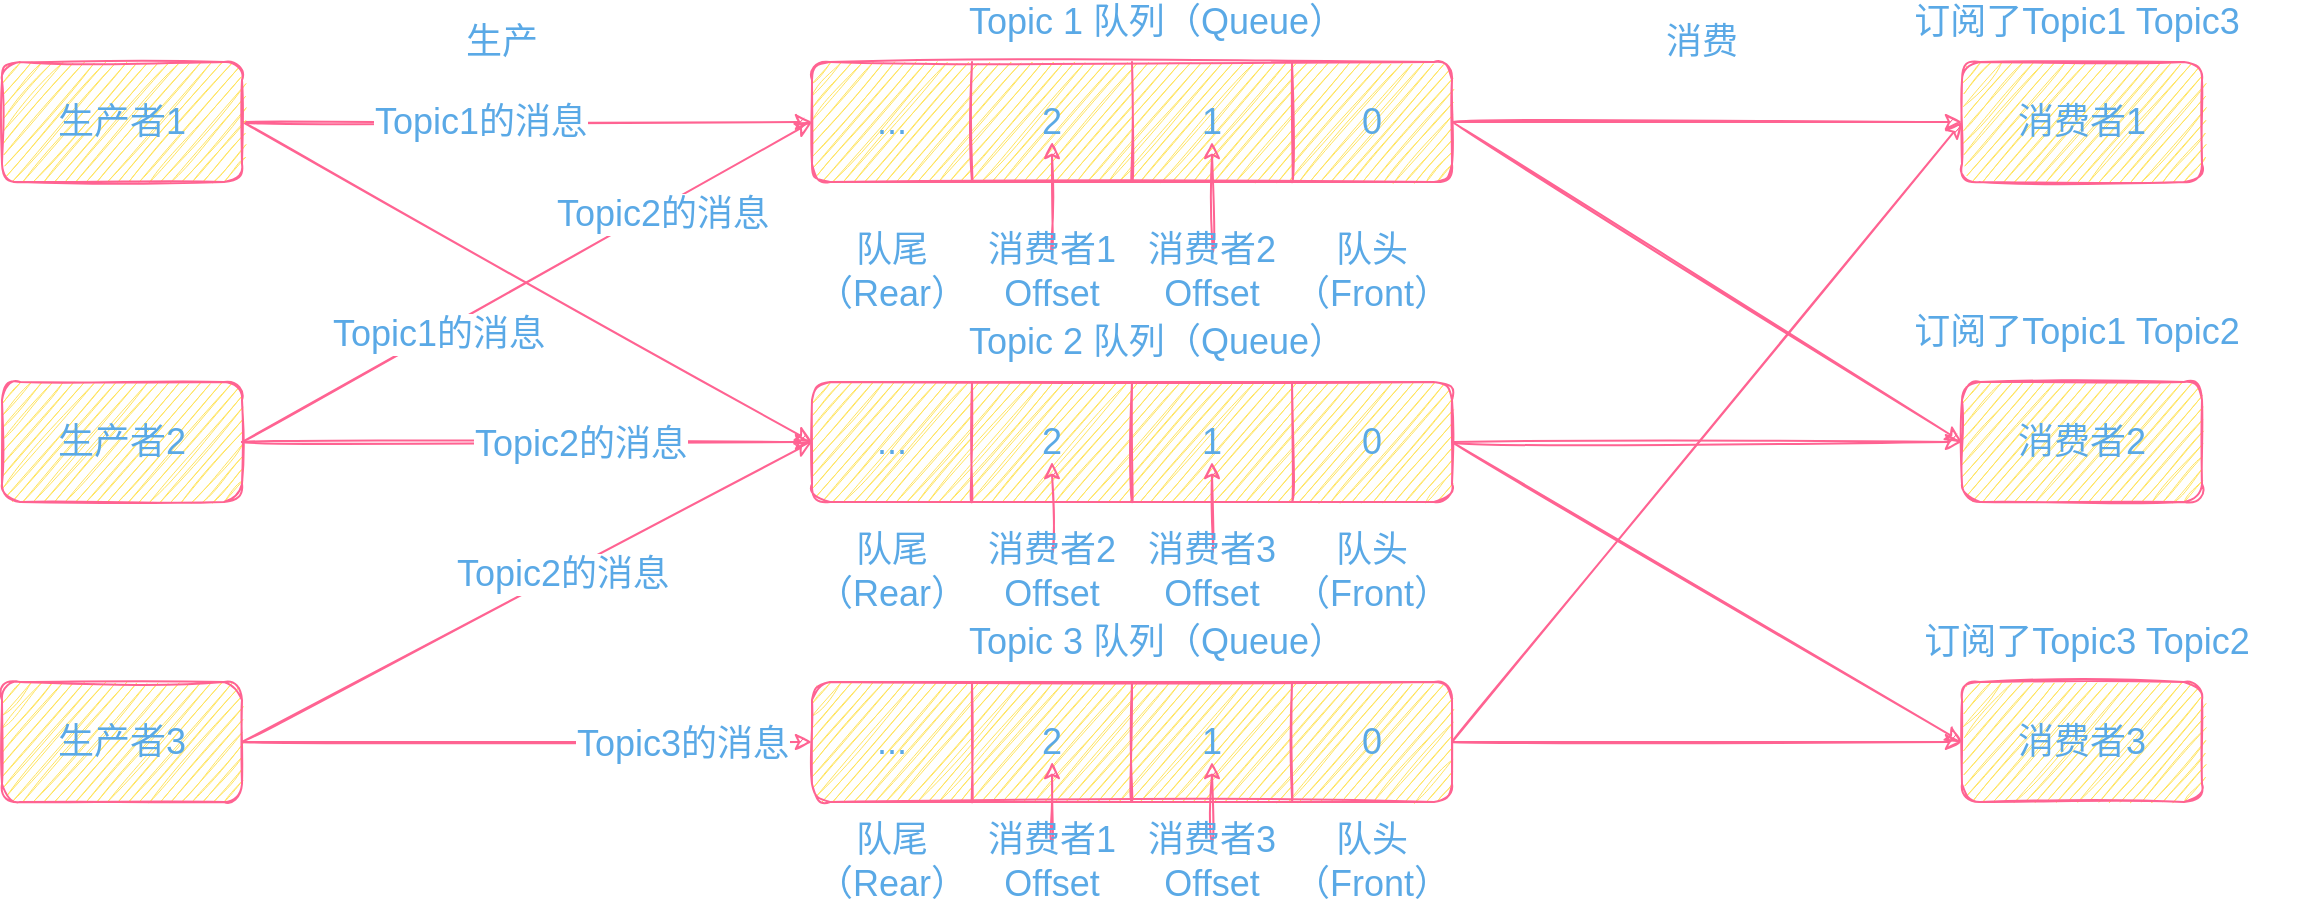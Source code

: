 <mxfile version="14.6.13" type="device"><diagram id="C5RBs43oDa-KdzZeNtuy" name="Page-1"><mxGraphModel dx="1422" dy="822" grid="1" gridSize="10" guides="1" tooltips="1" connect="1" arrows="1" fold="1" page="1" pageScale="1" pageWidth="827" pageHeight="1169" math="0" shadow="0"><root><mxCell id="WIyWlLk6GJQsqaUBKTNV-0"/><mxCell id="WIyWlLk6GJQsqaUBKTNV-1" parent="WIyWlLk6GJQsqaUBKTNV-0"/><mxCell id="ebx-KD4Jq0WjCSRhzEiU-69" style="edgeStyle=none;orthogonalLoop=1;jettySize=auto;html=1;exitX=1;exitY=0.5;exitDx=0;exitDy=0;entryX=0;entryY=0.5;entryDx=0;entryDy=0;fontSize=18;strokeColor=#FF6392;fontColor=#5AA9E6;sketch=1;curved=1;" edge="1" parent="WIyWlLk6GJQsqaUBKTNV-1" source="ebx-KD4Jq0WjCSRhzEiU-62" target="ebx-KD4Jq0WjCSRhzEiU-4"><mxGeometry relative="1" as="geometry"/></mxCell><mxCell id="ebx-KD4Jq0WjCSRhzEiU-70" value="Topic1的消息" style="edgeLabel;html=1;align=center;verticalAlign=middle;resizable=0;points=[];fontSize=18;fontColor=#5AA9E6;sketch=1;rounded=1;" vertex="1" connectable="0" parent="ebx-KD4Jq0WjCSRhzEiU-69"><mxGeometry x="-0.315" y="-1" relative="1" as="geometry"><mxPoint as="offset"/></mxGeometry></mxCell><mxCell id="ebx-KD4Jq0WjCSRhzEiU-64" style="edgeStyle=orthogonalEdgeStyle;orthogonalLoop=1;jettySize=auto;html=1;exitX=1;exitY=0.5;exitDx=0;exitDy=0;entryX=0;entryY=0.5;entryDx=0;entryDy=0;fontSize=18;strokeColor=#FF6392;fontColor=#5AA9E6;sketch=1;curved=1;" edge="1" parent="WIyWlLk6GJQsqaUBKTNV-1" source="ebx-KD4Jq0WjCSRhzEiU-1" target="ebx-KD4Jq0WjCSRhzEiU-4"><mxGeometry relative="1" as="geometry"/></mxCell><mxCell id="ebx-KD4Jq0WjCSRhzEiU-65" value="Topic1的消息" style="edgeLabel;html=1;align=center;verticalAlign=middle;resizable=0;points=[];fontSize=18;fontColor=#5AA9E6;sketch=1;rounded=1;" vertex="1" connectable="0" parent="ebx-KD4Jq0WjCSRhzEiU-64"><mxGeometry x="-0.165" relative="1" as="geometry"><mxPoint as="offset"/></mxGeometry></mxCell><mxCell id="ebx-KD4Jq0WjCSRhzEiU-67" style="orthogonalLoop=1;jettySize=auto;html=1;exitX=1;exitY=0.5;exitDx=0;exitDy=0;entryX=0;entryY=0.5;entryDx=0;entryDy=0;fontSize=18;strokeColor=#FF6392;fontColor=#5AA9E6;sketch=1;curved=1;" edge="1" parent="WIyWlLk6GJQsqaUBKTNV-1" source="ebx-KD4Jq0WjCSRhzEiU-1" target="ebx-KD4Jq0WjCSRhzEiU-23"><mxGeometry relative="1" as="geometry"/></mxCell><mxCell id="ebx-KD4Jq0WjCSRhzEiU-68" value="Topic2的消息" style="edgeLabel;html=1;align=center;verticalAlign=middle;resizable=0;points=[];fontSize=18;fontColor=#5AA9E6;sketch=1;rounded=1;" vertex="1" connectable="0" parent="ebx-KD4Jq0WjCSRhzEiU-67"><mxGeometry x="0.312" y="2" relative="1" as="geometry"><mxPoint x="22" y="-58" as="offset"/></mxGeometry></mxCell><mxCell id="ebx-KD4Jq0WjCSRhzEiU-1" value="生产者1" style="whiteSpace=wrap;html=1;fontSize=18;fillColor=#FFE45E;strokeColor=#FF6392;fontColor=#5AA9E6;sketch=1;rounded=1;" vertex="1" parent="WIyWlLk6GJQsqaUBKTNV-1"><mxGeometry x="40" y="155" width="120" height="60" as="geometry"/></mxCell><mxCell id="ebx-KD4Jq0WjCSRhzEiU-58" value="消费者1" style="whiteSpace=wrap;html=1;fontSize=18;fillColor=#FFE45E;strokeColor=#FF6392;fontColor=#5AA9E6;sketch=1;rounded=1;" vertex="1" parent="WIyWlLk6GJQsqaUBKTNV-1"><mxGeometry x="1020" y="155" width="120" height="60" as="geometry"/></mxCell><mxCell id="ebx-KD4Jq0WjCSRhzEiU-60" value="消费者2" style="whiteSpace=wrap;html=1;fontSize=18;fillColor=#FFE45E;strokeColor=#FF6392;fontColor=#5AA9E6;sketch=1;rounded=1;" vertex="1" parent="WIyWlLk6GJQsqaUBKTNV-1"><mxGeometry x="1020" y="315" width="120" height="60" as="geometry"/></mxCell><mxCell id="ebx-KD4Jq0WjCSRhzEiU-82" style="edgeStyle=none;orthogonalLoop=1;jettySize=auto;html=1;exitX=1;exitY=0.5;exitDx=0;exitDy=0;fontSize=18;strokeColor=#FF6392;fontColor=#5AA9E6;sketch=1;curved=1;" edge="1" parent="WIyWlLk6GJQsqaUBKTNV-1" source="ebx-KD4Jq0WjCSRhzEiU-4"><mxGeometry relative="1" as="geometry"><mxPoint x="1020" y="185" as="targetPoint"/></mxGeometry></mxCell><mxCell id="ebx-KD4Jq0WjCSRhzEiU-83" style="edgeStyle=none;orthogonalLoop=1;jettySize=auto;html=1;exitX=1;exitY=0.5;exitDx=0;exitDy=0;entryX=0;entryY=0.5;entryDx=0;entryDy=0;fontSize=18;strokeColor=#FF6392;fontColor=#5AA9E6;sketch=1;curved=1;" edge="1" parent="WIyWlLk6GJQsqaUBKTNV-1" source="ebx-KD4Jq0WjCSRhzEiU-4" target="ebx-KD4Jq0WjCSRhzEiU-60"><mxGeometry relative="1" as="geometry"/></mxCell><mxCell id="ebx-KD4Jq0WjCSRhzEiU-4" value="" style="whiteSpace=wrap;html=1;fontSize=18;fillColor=#FFE45E;strokeColor=#FF6392;fontColor=#5AA9E6;sketch=1;rounded=1;" vertex="1" parent="WIyWlLk6GJQsqaUBKTNV-1"><mxGeometry x="445" y="155" width="320" height="60" as="geometry"/></mxCell><mxCell id="ebx-KD4Jq0WjCSRhzEiU-7" value="Topic 1 队列（Queue）" style="text;html=1;strokeColor=none;fillColor=none;align=center;verticalAlign=middle;whiteSpace=wrap;fontSize=18;fontColor=#5AA9E6;sketch=1;rounded=1;" vertex="1" parent="WIyWlLk6GJQsqaUBKTNV-1"><mxGeometry x="490" y="125" width="255" height="20" as="geometry"/></mxCell><mxCell id="ebx-KD4Jq0WjCSRhzEiU-8" value="队头（Front）" style="text;html=1;strokeColor=none;fillColor=none;align=center;verticalAlign=middle;whiteSpace=wrap;fontSize=18;fontColor=#5AA9E6;sketch=1;rounded=1;" vertex="1" parent="WIyWlLk6GJQsqaUBKTNV-1"><mxGeometry x="685" y="250" width="80" height="20" as="geometry"/></mxCell><mxCell id="ebx-KD4Jq0WjCSRhzEiU-9" value="队尾（Rear）" style="text;html=1;strokeColor=none;fillColor=none;align=center;verticalAlign=middle;whiteSpace=wrap;fontSize=18;fontColor=#5AA9E6;sketch=1;rounded=1;" vertex="1" parent="WIyWlLk6GJQsqaUBKTNV-1"><mxGeometry x="440" y="250" width="90" height="20" as="geometry"/></mxCell><mxCell id="ebx-KD4Jq0WjCSRhzEiU-10" value="" style="endArrow=none;html=1;entryX=0.25;entryY=0;entryDx=0;entryDy=0;exitX=0.25;exitY=1;exitDx=0;exitDy=0;fontSize=18;strokeColor=#FF6392;fontColor=#5AA9E6;sketch=1;curved=1;" edge="1" parent="WIyWlLk6GJQsqaUBKTNV-1" source="ebx-KD4Jq0WjCSRhzEiU-4" target="ebx-KD4Jq0WjCSRhzEiU-4"><mxGeometry x="440" y="125" width="50" height="50" as="geometry"><mxPoint x="515" y="215" as="sourcePoint"/><mxPoint x="545" y="185" as="targetPoint"/></mxGeometry></mxCell><mxCell id="ebx-KD4Jq0WjCSRhzEiU-11" value="" style="endArrow=none;html=1;exitX=0.5;exitY=1;exitDx=0;exitDy=0;fontSize=18;strokeColor=#FF6392;fontColor=#5AA9E6;sketch=1;curved=1;" edge="1" parent="WIyWlLk6GJQsqaUBKTNV-1" source="ebx-KD4Jq0WjCSRhzEiU-4"><mxGeometry x="440" y="125" width="50" height="50" as="geometry"><mxPoint x="535" y="225" as="sourcePoint"/><mxPoint x="605" y="155" as="targetPoint"/></mxGeometry></mxCell><mxCell id="ebx-KD4Jq0WjCSRhzEiU-13" value="" style="endArrow=none;html=1;exitX=0.75;exitY=1;exitDx=0;exitDy=0;entryX=0.75;entryY=0;entryDx=0;entryDy=0;fontSize=18;strokeColor=#FF6392;fontColor=#5AA9E6;sketch=1;curved=1;" edge="1" parent="WIyWlLk6GJQsqaUBKTNV-1" source="ebx-KD4Jq0WjCSRhzEiU-4" target="ebx-KD4Jq0WjCSRhzEiU-4"><mxGeometry x="440" y="125" width="50" height="50" as="geometry"><mxPoint x="615" y="225" as="sourcePoint"/><mxPoint x="615" y="165" as="targetPoint"/></mxGeometry></mxCell><mxCell id="ebx-KD4Jq0WjCSRhzEiU-14" value="0" style="text;html=1;strokeColor=none;fillColor=none;align=center;verticalAlign=middle;whiteSpace=wrap;fontSize=18;fontColor=#5AA9E6;sketch=1;rounded=1;" vertex="1" parent="WIyWlLk6GJQsqaUBKTNV-1"><mxGeometry x="705" y="175" width="40" height="20" as="geometry"/></mxCell><mxCell id="ebx-KD4Jq0WjCSRhzEiU-15" value="1" style="text;html=1;strokeColor=none;fillColor=none;align=center;verticalAlign=middle;whiteSpace=wrap;fontSize=18;fontColor=#5AA9E6;sketch=1;rounded=1;" vertex="1" parent="WIyWlLk6GJQsqaUBKTNV-1"><mxGeometry x="625" y="175" width="40" height="20" as="geometry"/></mxCell><mxCell id="ebx-KD4Jq0WjCSRhzEiU-16" value="2" style="text;html=1;strokeColor=none;fillColor=none;align=center;verticalAlign=middle;whiteSpace=wrap;fontSize=18;fontColor=#5AA9E6;sketch=1;rounded=1;" vertex="1" parent="WIyWlLk6GJQsqaUBKTNV-1"><mxGeometry x="545" y="175" width="40" height="20" as="geometry"/></mxCell><mxCell id="ebx-KD4Jq0WjCSRhzEiU-17" value="..." style="text;html=1;strokeColor=none;fillColor=none;align=center;verticalAlign=middle;whiteSpace=wrap;fontSize=18;fontColor=#5AA9E6;sketch=1;rounded=1;" vertex="1" parent="WIyWlLk6GJQsqaUBKTNV-1"><mxGeometry x="465" y="175" width="40" height="20" as="geometry"/></mxCell><mxCell id="ebx-KD4Jq0WjCSRhzEiU-84" style="edgeStyle=none;orthogonalLoop=1;jettySize=auto;html=1;exitX=1;exitY=0.5;exitDx=0;exitDy=0;fontSize=18;strokeColor=#FF6392;fontColor=#5AA9E6;sketch=1;curved=1;" edge="1" parent="WIyWlLk6GJQsqaUBKTNV-1" source="ebx-KD4Jq0WjCSRhzEiU-23"><mxGeometry relative="1" as="geometry"><mxPoint x="1020" y="345" as="targetPoint"/></mxGeometry></mxCell><mxCell id="ebx-KD4Jq0WjCSRhzEiU-86" style="edgeStyle=none;orthogonalLoop=1;jettySize=auto;html=1;exitX=1;exitY=0.5;exitDx=0;exitDy=0;entryX=0;entryY=0.5;entryDx=0;entryDy=0;fontSize=18;strokeColor=#FF6392;fontColor=#5AA9E6;sketch=1;curved=1;" edge="1" parent="WIyWlLk6GJQsqaUBKTNV-1" source="ebx-KD4Jq0WjCSRhzEiU-23" target="ebx-KD4Jq0WjCSRhzEiU-39"><mxGeometry relative="1" as="geometry"/></mxCell><mxCell id="ebx-KD4Jq0WjCSRhzEiU-23" value="" style="whiteSpace=wrap;html=1;fontSize=18;fillColor=#FFE45E;strokeColor=#FF6392;fontColor=#5AA9E6;sketch=1;rounded=1;" vertex="1" parent="WIyWlLk6GJQsqaUBKTNV-1"><mxGeometry x="445" y="315" width="320" height="60" as="geometry"/></mxCell><mxCell id="ebx-KD4Jq0WjCSRhzEiU-27" value="队头（Front）" style="text;html=1;strokeColor=none;fillColor=none;align=center;verticalAlign=middle;whiteSpace=wrap;fontSize=18;fontColor=#5AA9E6;sketch=1;rounded=1;" vertex="1" parent="WIyWlLk6GJQsqaUBKTNV-1"><mxGeometry x="685" y="400" width="80" height="20" as="geometry"/></mxCell><mxCell id="ebx-KD4Jq0WjCSRhzEiU-28" value="队尾（Rear）" style="text;html=1;strokeColor=none;fillColor=none;align=center;verticalAlign=middle;whiteSpace=wrap;fontSize=18;fontColor=#5AA9E6;sketch=1;rounded=1;" vertex="1" parent="WIyWlLk6GJQsqaUBKTNV-1"><mxGeometry x="440" y="400" width="90" height="20" as="geometry"/></mxCell><mxCell id="ebx-KD4Jq0WjCSRhzEiU-29" value="" style="endArrow=none;html=1;entryX=0.25;entryY=0;entryDx=0;entryDy=0;exitX=0.25;exitY=1;exitDx=0;exitDy=0;fontSize=18;strokeColor=#FF6392;fontColor=#5AA9E6;sketch=1;curved=1;" edge="1" parent="WIyWlLk6GJQsqaUBKTNV-1" source="ebx-KD4Jq0WjCSRhzEiU-23" target="ebx-KD4Jq0WjCSRhzEiU-23"><mxGeometry x="440" y="285" width="50" height="50" as="geometry"><mxPoint x="515" y="375" as="sourcePoint"/><mxPoint x="545" y="345" as="targetPoint"/></mxGeometry></mxCell><mxCell id="ebx-KD4Jq0WjCSRhzEiU-30" value="" style="endArrow=none;html=1;exitX=0.5;exitY=1;exitDx=0;exitDy=0;fontSize=18;strokeColor=#FF6392;fontColor=#5AA9E6;sketch=1;curved=1;" edge="1" parent="WIyWlLk6GJQsqaUBKTNV-1" source="ebx-KD4Jq0WjCSRhzEiU-23"><mxGeometry x="440" y="285" width="50" height="50" as="geometry"><mxPoint x="535" y="385" as="sourcePoint"/><mxPoint x="605" y="315" as="targetPoint"/></mxGeometry></mxCell><mxCell id="ebx-KD4Jq0WjCSRhzEiU-32" value="" style="endArrow=none;html=1;exitX=0.75;exitY=1;exitDx=0;exitDy=0;entryX=0.75;entryY=0;entryDx=0;entryDy=0;fontSize=18;strokeColor=#FF6392;fontColor=#5AA9E6;sketch=1;curved=1;" edge="1" parent="WIyWlLk6GJQsqaUBKTNV-1" source="ebx-KD4Jq0WjCSRhzEiU-23" target="ebx-KD4Jq0WjCSRhzEiU-23"><mxGeometry x="440" y="285" width="50" height="50" as="geometry"><mxPoint x="615" y="385" as="sourcePoint"/><mxPoint x="615" y="325" as="targetPoint"/></mxGeometry></mxCell><mxCell id="ebx-KD4Jq0WjCSRhzEiU-33" value="0" style="text;html=1;strokeColor=none;fillColor=none;align=center;verticalAlign=middle;whiteSpace=wrap;fontSize=18;fontColor=#5AA9E6;sketch=1;rounded=1;" vertex="1" parent="WIyWlLk6GJQsqaUBKTNV-1"><mxGeometry x="705" y="335" width="40" height="20" as="geometry"/></mxCell><mxCell id="ebx-KD4Jq0WjCSRhzEiU-34" value="1" style="text;html=1;strokeColor=none;fillColor=none;align=center;verticalAlign=middle;whiteSpace=wrap;fontSize=18;fontColor=#5AA9E6;sketch=1;rounded=1;" vertex="1" parent="WIyWlLk6GJQsqaUBKTNV-1"><mxGeometry x="625" y="335" width="40" height="20" as="geometry"/></mxCell><mxCell id="ebx-KD4Jq0WjCSRhzEiU-35" value="2" style="text;html=1;strokeColor=none;fillColor=none;align=center;verticalAlign=middle;whiteSpace=wrap;fontSize=18;fontColor=#5AA9E6;sketch=1;rounded=1;" vertex="1" parent="WIyWlLk6GJQsqaUBKTNV-1"><mxGeometry x="545" y="335" width="40" height="20" as="geometry"/></mxCell><mxCell id="ebx-KD4Jq0WjCSRhzEiU-36" value="..." style="text;html=1;strokeColor=none;fillColor=none;align=center;verticalAlign=middle;whiteSpace=wrap;fontSize=18;fontColor=#5AA9E6;sketch=1;rounded=1;" vertex="1" parent="WIyWlLk6GJQsqaUBKTNV-1"><mxGeometry x="465" y="335" width="40" height="20" as="geometry"/></mxCell><mxCell id="ebx-KD4Jq0WjCSRhzEiU-56" value="Topic 2 队列（Queue）" style="text;html=1;strokeColor=none;fillColor=none;align=center;verticalAlign=middle;whiteSpace=wrap;fontSize=18;fontColor=#5AA9E6;sketch=1;rounded=1;" vertex="1" parent="WIyWlLk6GJQsqaUBKTNV-1"><mxGeometry x="490" y="285" width="255" height="20" as="geometry"/></mxCell><mxCell id="ebx-KD4Jq0WjCSRhzEiU-81" style="edgeStyle=none;orthogonalLoop=1;jettySize=auto;html=1;exitX=1;exitY=0.5;exitDx=0;exitDy=0;entryX=0;entryY=0.5;entryDx=0;entryDy=0;fontSize=18;strokeColor=#FF6392;fontColor=#5AA9E6;sketch=1;curved=1;" edge="1" parent="WIyWlLk6GJQsqaUBKTNV-1" source="ebx-KD4Jq0WjCSRhzEiU-38" target="ebx-KD4Jq0WjCSRhzEiU-58"><mxGeometry relative="1" as="geometry"/></mxCell><mxCell id="ebx-KD4Jq0WjCSRhzEiU-85" style="edgeStyle=none;orthogonalLoop=1;jettySize=auto;html=1;exitX=1;exitY=0.5;exitDx=0;exitDy=0;entryX=0;entryY=0.5;entryDx=0;entryDy=0;fontSize=18;strokeColor=#FF6392;fontColor=#5AA9E6;sketch=1;curved=1;" edge="1" parent="WIyWlLk6GJQsqaUBKTNV-1" source="ebx-KD4Jq0WjCSRhzEiU-38" target="ebx-KD4Jq0WjCSRhzEiU-39"><mxGeometry relative="1" as="geometry"/></mxCell><mxCell id="ebx-KD4Jq0WjCSRhzEiU-38" value="" style="whiteSpace=wrap;html=1;fontSize=18;fillColor=#FFE45E;strokeColor=#FF6392;fontColor=#5AA9E6;sketch=1;rounded=1;" vertex="1" parent="WIyWlLk6GJQsqaUBKTNV-1"><mxGeometry x="445" y="465" width="320" height="60" as="geometry"/></mxCell><mxCell id="ebx-KD4Jq0WjCSRhzEiU-39" value="消费者3" style="whiteSpace=wrap;html=1;fontSize=18;fillColor=#FFE45E;strokeColor=#FF6392;fontColor=#5AA9E6;sketch=1;rounded=1;" vertex="1" parent="WIyWlLk6GJQsqaUBKTNV-1"><mxGeometry x="1020" y="465" width="120" height="60" as="geometry"/></mxCell><mxCell id="ebx-KD4Jq0WjCSRhzEiU-42" value="队头（Front）" style="text;html=1;strokeColor=none;fillColor=none;align=center;verticalAlign=middle;whiteSpace=wrap;fontSize=18;fontColor=#5AA9E6;sketch=1;rounded=1;" vertex="1" parent="WIyWlLk6GJQsqaUBKTNV-1"><mxGeometry x="685" y="545" width="80" height="20" as="geometry"/></mxCell><mxCell id="ebx-KD4Jq0WjCSRhzEiU-43" value="队尾（Rear）" style="text;html=1;strokeColor=none;fillColor=none;align=center;verticalAlign=middle;whiteSpace=wrap;fontSize=18;fontColor=#5AA9E6;sketch=1;rounded=1;" vertex="1" parent="WIyWlLk6GJQsqaUBKTNV-1"><mxGeometry x="440" y="545" width="90" height="20" as="geometry"/></mxCell><mxCell id="ebx-KD4Jq0WjCSRhzEiU-44" value="" style="endArrow=none;html=1;entryX=0.25;entryY=0;entryDx=0;entryDy=0;exitX=0.25;exitY=1;exitDx=0;exitDy=0;fontSize=18;strokeColor=#FF6392;fontColor=#5AA9E6;sketch=1;curved=1;" edge="1" parent="WIyWlLk6GJQsqaUBKTNV-1" source="ebx-KD4Jq0WjCSRhzEiU-38" target="ebx-KD4Jq0WjCSRhzEiU-38"><mxGeometry x="440" y="435" width="50" height="50" as="geometry"><mxPoint x="515" y="525" as="sourcePoint"/><mxPoint x="545" y="495" as="targetPoint"/></mxGeometry></mxCell><mxCell id="ebx-KD4Jq0WjCSRhzEiU-45" value="" style="endArrow=none;html=1;exitX=0.5;exitY=1;exitDx=0;exitDy=0;fontSize=18;strokeColor=#FF6392;fontColor=#5AA9E6;sketch=1;curved=1;" edge="1" parent="WIyWlLk6GJQsqaUBKTNV-1" source="ebx-KD4Jq0WjCSRhzEiU-38"><mxGeometry x="440" y="435" width="50" height="50" as="geometry"><mxPoint x="535" y="535" as="sourcePoint"/><mxPoint x="605" y="465" as="targetPoint"/></mxGeometry></mxCell><mxCell id="ebx-KD4Jq0WjCSRhzEiU-47" value="" style="endArrow=none;html=1;exitX=0.75;exitY=1;exitDx=0;exitDy=0;entryX=0.75;entryY=0;entryDx=0;entryDy=0;fontSize=18;strokeColor=#FF6392;fontColor=#5AA9E6;sketch=1;curved=1;" edge="1" parent="WIyWlLk6GJQsqaUBKTNV-1" source="ebx-KD4Jq0WjCSRhzEiU-38" target="ebx-KD4Jq0WjCSRhzEiU-38"><mxGeometry x="440" y="435" width="50" height="50" as="geometry"><mxPoint x="615" y="535" as="sourcePoint"/><mxPoint x="615" y="475" as="targetPoint"/></mxGeometry></mxCell><mxCell id="ebx-KD4Jq0WjCSRhzEiU-48" value="0" style="text;html=1;strokeColor=none;fillColor=none;align=center;verticalAlign=middle;whiteSpace=wrap;fontSize=18;fontColor=#5AA9E6;sketch=1;rounded=1;" vertex="1" parent="WIyWlLk6GJQsqaUBKTNV-1"><mxGeometry x="705" y="485" width="40" height="20" as="geometry"/></mxCell><mxCell id="ebx-KD4Jq0WjCSRhzEiU-49" value="1" style="text;html=1;strokeColor=none;fillColor=none;align=center;verticalAlign=middle;whiteSpace=wrap;fontSize=18;fontColor=#5AA9E6;sketch=1;rounded=1;" vertex="1" parent="WIyWlLk6GJQsqaUBKTNV-1"><mxGeometry x="625" y="485" width="40" height="20" as="geometry"/></mxCell><mxCell id="ebx-KD4Jq0WjCSRhzEiU-50" value="2" style="text;html=1;strokeColor=none;fillColor=none;align=center;verticalAlign=middle;whiteSpace=wrap;fontSize=18;fontColor=#5AA9E6;sketch=1;rounded=1;" vertex="1" parent="WIyWlLk6GJQsqaUBKTNV-1"><mxGeometry x="545" y="485" width="40" height="20" as="geometry"/></mxCell><mxCell id="ebx-KD4Jq0WjCSRhzEiU-51" value="..." style="text;html=1;strokeColor=none;fillColor=none;align=center;verticalAlign=middle;whiteSpace=wrap;fontSize=18;fontColor=#5AA9E6;sketch=1;rounded=1;" vertex="1" parent="WIyWlLk6GJQsqaUBKTNV-1"><mxGeometry x="465" y="485" width="40" height="20" as="geometry"/></mxCell><mxCell id="ebx-KD4Jq0WjCSRhzEiU-57" value="Topic 3 队列（Queue）" style="text;html=1;strokeColor=none;fillColor=none;align=center;verticalAlign=middle;whiteSpace=wrap;fontSize=18;fontColor=#5AA9E6;sketch=1;rounded=1;" vertex="1" parent="WIyWlLk6GJQsqaUBKTNV-1"><mxGeometry x="490" y="435" width="255" height="20" as="geometry"/></mxCell><mxCell id="ebx-KD4Jq0WjCSRhzEiU-75" style="edgeStyle=none;orthogonalLoop=1;jettySize=auto;html=1;exitX=1;exitY=0.5;exitDx=0;exitDy=0;entryX=0;entryY=0.5;entryDx=0;entryDy=0;fontSize=18;strokeColor=#FF6392;fontColor=#5AA9E6;sketch=1;curved=1;" edge="1" parent="WIyWlLk6GJQsqaUBKTNV-1" source="ebx-KD4Jq0WjCSRhzEiU-62" target="ebx-KD4Jq0WjCSRhzEiU-23"><mxGeometry relative="1" as="geometry"/></mxCell><mxCell id="ebx-KD4Jq0WjCSRhzEiU-76" value="Topic2的消息" style="edgeLabel;html=1;align=center;verticalAlign=middle;resizable=0;points=[];fontSize=18;fontColor=#5AA9E6;sketch=1;rounded=1;" vertex="1" connectable="0" parent="ebx-KD4Jq0WjCSRhzEiU-75"><mxGeometry x="0.186" y="-1" relative="1" as="geometry"><mxPoint as="offset"/></mxGeometry></mxCell><mxCell id="ebx-KD4Jq0WjCSRhzEiU-62" value="生产者2" style="whiteSpace=wrap;html=1;fontSize=18;fillColor=#FFE45E;strokeColor=#FF6392;fontColor=#5AA9E6;sketch=1;rounded=1;" vertex="1" parent="WIyWlLk6GJQsqaUBKTNV-1"><mxGeometry x="40" y="315" width="120" height="60" as="geometry"/></mxCell><mxCell id="ebx-KD4Jq0WjCSRhzEiU-71" style="edgeStyle=none;orthogonalLoop=1;jettySize=auto;html=1;exitX=1;exitY=0.5;exitDx=0;exitDy=0;entryX=0;entryY=0.5;entryDx=0;entryDy=0;fontSize=18;strokeColor=#FF6392;fontColor=#5AA9E6;sketch=1;curved=1;" edge="1" parent="WIyWlLk6GJQsqaUBKTNV-1" source="ebx-KD4Jq0WjCSRhzEiU-63" target="ebx-KD4Jq0WjCSRhzEiU-38"><mxGeometry relative="1" as="geometry"/></mxCell><mxCell id="ebx-KD4Jq0WjCSRhzEiU-72" value="Topic3的消息" style="edgeLabel;html=1;align=center;verticalAlign=middle;resizable=0;points=[];fontSize=18;fontColor=#5AA9E6;sketch=1;rounded=1;" vertex="1" connectable="0" parent="ebx-KD4Jq0WjCSRhzEiU-71"><mxGeometry x="0.544" y="-1" relative="1" as="geometry"><mxPoint as="offset"/></mxGeometry></mxCell><mxCell id="ebx-KD4Jq0WjCSRhzEiU-73" style="edgeStyle=none;orthogonalLoop=1;jettySize=auto;html=1;exitX=1;exitY=0.5;exitDx=0;exitDy=0;entryX=0;entryY=0.5;entryDx=0;entryDy=0;fontSize=18;strokeColor=#FF6392;fontColor=#5AA9E6;sketch=1;curved=1;" edge="1" parent="WIyWlLk6GJQsqaUBKTNV-1" source="ebx-KD4Jq0WjCSRhzEiU-63" target="ebx-KD4Jq0WjCSRhzEiU-23"><mxGeometry relative="1" as="geometry"/></mxCell><mxCell id="ebx-KD4Jq0WjCSRhzEiU-74" value="Topic2的消息" style="edgeLabel;html=1;align=center;verticalAlign=middle;resizable=0;points=[];fontSize=18;fontColor=#5AA9E6;sketch=1;rounded=1;" vertex="1" connectable="0" parent="ebx-KD4Jq0WjCSRhzEiU-73"><mxGeometry x="0.117" relative="1" as="geometry"><mxPoint as="offset"/></mxGeometry></mxCell><mxCell id="ebx-KD4Jq0WjCSRhzEiU-63" value="生产者3" style="whiteSpace=wrap;html=1;fontSize=18;fillColor=#FFE45E;strokeColor=#FF6392;fontColor=#5AA9E6;sketch=1;rounded=1;" vertex="1" parent="WIyWlLk6GJQsqaUBKTNV-1"><mxGeometry x="40" y="465" width="120" height="60" as="geometry"/></mxCell><mxCell id="ebx-KD4Jq0WjCSRhzEiU-78" value="订阅了Topic1 Topic3&amp;nbsp;" style="text;html=1;strokeColor=none;fillColor=none;align=center;verticalAlign=middle;whiteSpace=wrap;fontSize=18;fontColor=#5AA9E6;sketch=1;rounded=1;" vertex="1" parent="WIyWlLk6GJQsqaUBKTNV-1"><mxGeometry x="990" y="125" width="180" height="20" as="geometry"/></mxCell><mxCell id="ebx-KD4Jq0WjCSRhzEiU-79" value="订阅了Topic1 Topic2&amp;nbsp;" style="text;html=1;strokeColor=none;fillColor=none;align=center;verticalAlign=middle;whiteSpace=wrap;fontSize=18;fontColor=#5AA9E6;sketch=1;rounded=1;" vertex="1" parent="WIyWlLk6GJQsqaUBKTNV-1"><mxGeometry x="980" y="280" width="200" height="20" as="geometry"/></mxCell><mxCell id="ebx-KD4Jq0WjCSRhzEiU-80" value="订阅了Topic3 Topic2&amp;nbsp;" style="text;html=1;strokeColor=none;fillColor=none;align=center;verticalAlign=middle;whiteSpace=wrap;fontSize=18;fontColor=#5AA9E6;sketch=1;rounded=1;" vertex="1" parent="WIyWlLk6GJQsqaUBKTNV-1"><mxGeometry x="980" y="435" width="210" height="20" as="geometry"/></mxCell><mxCell id="ebx-KD4Jq0WjCSRhzEiU-87" value="生产" style="text;html=1;strokeColor=none;fillColor=none;align=center;verticalAlign=middle;whiteSpace=wrap;fontSize=18;fontColor=#5AA9E6;sketch=1;rounded=1;" vertex="1" parent="WIyWlLk6GJQsqaUBKTNV-1"><mxGeometry x="270" y="135" width="40" height="20" as="geometry"/></mxCell><mxCell id="ebx-KD4Jq0WjCSRhzEiU-88" value="消费" style="text;html=1;strokeColor=none;fillColor=none;align=center;verticalAlign=middle;whiteSpace=wrap;fontSize=18;fontColor=#5AA9E6;sketch=1;rounded=1;" vertex="1" parent="WIyWlLk6GJQsqaUBKTNV-1"><mxGeometry x="870" y="135" width="40" height="20" as="geometry"/></mxCell><mxCell id="ebx-KD4Jq0WjCSRhzEiU-105" value="" style="edgeStyle=none;orthogonalLoop=1;jettySize=auto;html=1;fontSize=18;strokeColor=#FF6392;fontColor=#5AA9E6;sketch=1;curved=1;" edge="1" parent="WIyWlLk6GJQsqaUBKTNV-1" source="ebx-KD4Jq0WjCSRhzEiU-91" target="ebx-KD4Jq0WjCSRhzEiU-16"><mxGeometry relative="1" as="geometry"/></mxCell><mxCell id="ebx-KD4Jq0WjCSRhzEiU-91" value="消费者1 Offset" style="text;html=1;strokeColor=none;fillColor=none;align=center;verticalAlign=middle;whiteSpace=wrap;fontSize=18;fontColor=#5AA9E6;sketch=1;rounded=1;" vertex="1" parent="WIyWlLk6GJQsqaUBKTNV-1"><mxGeometry x="520" y="250" width="90" height="20" as="geometry"/></mxCell><mxCell id="ebx-KD4Jq0WjCSRhzEiU-106" value="" style="edgeStyle=none;orthogonalLoop=1;jettySize=auto;html=1;fontSize=18;strokeColor=#FF6392;fontColor=#5AA9E6;sketch=1;curved=1;" edge="1" parent="WIyWlLk6GJQsqaUBKTNV-1" source="ebx-KD4Jq0WjCSRhzEiU-94" target="ebx-KD4Jq0WjCSRhzEiU-15"><mxGeometry relative="1" as="geometry"/></mxCell><mxCell id="ebx-KD4Jq0WjCSRhzEiU-94" value="消费者2 Offset" style="text;html=1;strokeColor=none;fillColor=none;align=center;verticalAlign=middle;whiteSpace=wrap;fontSize=18;fontColor=#5AA9E6;sketch=1;rounded=1;" vertex="1" parent="WIyWlLk6GJQsqaUBKTNV-1"><mxGeometry x="600" y="250" width="90" height="20" as="geometry"/></mxCell><mxCell id="ebx-KD4Jq0WjCSRhzEiU-113" style="edgeStyle=none;orthogonalLoop=1;jettySize=auto;html=1;entryX=0.5;entryY=1;entryDx=0;entryDy=0;fontSize=18;strokeColor=#FF6392;fontColor=#5AA9E6;sketch=1;curved=1;" edge="1" parent="WIyWlLk6GJQsqaUBKTNV-1" source="ebx-KD4Jq0WjCSRhzEiU-107" target="ebx-KD4Jq0WjCSRhzEiU-35"><mxGeometry relative="1" as="geometry"/></mxCell><mxCell id="ebx-KD4Jq0WjCSRhzEiU-107" value="消费者2 Offset" style="text;html=1;strokeColor=none;fillColor=none;align=center;verticalAlign=middle;whiteSpace=wrap;fontSize=18;fontColor=#5AA9E6;sketch=1;rounded=1;" vertex="1" parent="WIyWlLk6GJQsqaUBKTNV-1"><mxGeometry x="520" y="400" width="90" height="20" as="geometry"/></mxCell><mxCell id="ebx-KD4Jq0WjCSRhzEiU-116" style="edgeStyle=none;orthogonalLoop=1;jettySize=auto;html=1;entryX=0.5;entryY=1;entryDx=0;entryDy=0;fontSize=18;strokeColor=#FF6392;fontColor=#5AA9E6;sketch=1;curved=1;" edge="1" parent="WIyWlLk6GJQsqaUBKTNV-1" source="ebx-KD4Jq0WjCSRhzEiU-108" target="ebx-KD4Jq0WjCSRhzEiU-34"><mxGeometry relative="1" as="geometry"/></mxCell><mxCell id="ebx-KD4Jq0WjCSRhzEiU-108" value="消费者3 Offset" style="text;html=1;strokeColor=none;fillColor=none;align=center;verticalAlign=middle;whiteSpace=wrap;fontSize=18;fontColor=#5AA9E6;sketch=1;rounded=1;" vertex="1" parent="WIyWlLk6GJQsqaUBKTNV-1"><mxGeometry x="600" y="400" width="90" height="20" as="geometry"/></mxCell><mxCell id="ebx-KD4Jq0WjCSRhzEiU-109" style="edgeStyle=none;orthogonalLoop=1;jettySize=auto;html=1;exitX=0.5;exitY=0;exitDx=0;exitDy=0;fontSize=18;strokeColor=#FF6392;fontColor=#5AA9E6;sketch=1;curved=1;" edge="1" parent="WIyWlLk6GJQsqaUBKTNV-1" source="ebx-KD4Jq0WjCSRhzEiU-107" target="ebx-KD4Jq0WjCSRhzEiU-107"><mxGeometry relative="1" as="geometry"/></mxCell><mxCell id="ebx-KD4Jq0WjCSRhzEiU-119" style="edgeStyle=none;orthogonalLoop=1;jettySize=auto;html=1;entryX=0.5;entryY=1;entryDx=0;entryDy=0;fontSize=18;strokeColor=#FF6392;fontColor=#5AA9E6;sketch=1;curved=1;" edge="1" parent="WIyWlLk6GJQsqaUBKTNV-1" source="ebx-KD4Jq0WjCSRhzEiU-117" target="ebx-KD4Jq0WjCSRhzEiU-50"><mxGeometry relative="1" as="geometry"/></mxCell><mxCell id="ebx-KD4Jq0WjCSRhzEiU-117" value="消费者1 Offset" style="text;html=1;strokeColor=none;fillColor=none;align=center;verticalAlign=middle;whiteSpace=wrap;fontSize=18;fontColor=#5AA9E6;sketch=1;rounded=1;" vertex="1" parent="WIyWlLk6GJQsqaUBKTNV-1"><mxGeometry x="520" y="545" width="90" height="20" as="geometry"/></mxCell><mxCell id="ebx-KD4Jq0WjCSRhzEiU-120" style="edgeStyle=none;orthogonalLoop=1;jettySize=auto;html=1;entryX=0.5;entryY=1;entryDx=0;entryDy=0;fontSize=18;strokeColor=#FF6392;fontColor=#5AA9E6;sketch=1;curved=1;" edge="1" parent="WIyWlLk6GJQsqaUBKTNV-1" source="ebx-KD4Jq0WjCSRhzEiU-118" target="ebx-KD4Jq0WjCSRhzEiU-49"><mxGeometry relative="1" as="geometry"/></mxCell><mxCell id="ebx-KD4Jq0WjCSRhzEiU-118" value="消费者3 Offset" style="text;html=1;strokeColor=none;fillColor=none;align=center;verticalAlign=middle;whiteSpace=wrap;fontSize=18;fontColor=#5AA9E6;sketch=1;rounded=1;" vertex="1" parent="WIyWlLk6GJQsqaUBKTNV-1"><mxGeometry x="600" y="545" width="90" height="20" as="geometry"/></mxCell></root></mxGraphModel></diagram></mxfile>